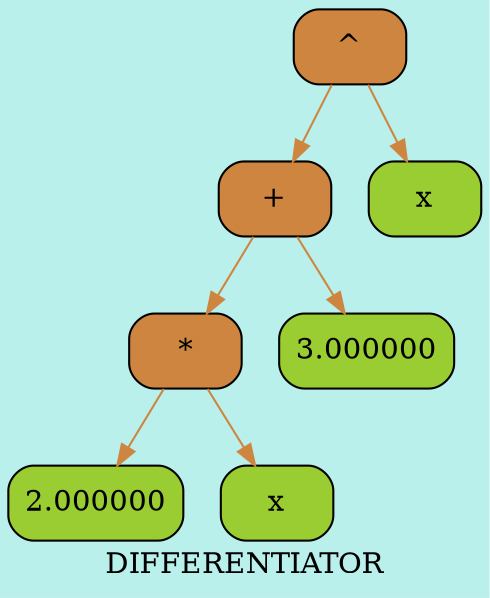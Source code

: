 digraph DIFFERENTIATOR{
label = < DIFFERENTIATOR >;
bgcolor = "#BAF0EC";
node [shape = record ];
edge [style = filled ];
 0 [shape = Mrecord, style = filled, fillcolor = Peru, label = "^" ];
 1 [shape = Mrecord, style = filled, fillcolor = Peru, label = "+" ];
 2 [shape = Mrecord, style = filled, fillcolor = Peru, label = "*" ];
 3 [shape = Mrecord, style = filled, fillcolor = YellowGreen, label = "2.000000" ];
 4 [shape = Mrecord, style = filled, fillcolor = YellowGreen, label = "x" ];
 5 [shape = Mrecord, style = filled, fillcolor = YellowGreen, label = "3.000000" ];
 6 [shape = Mrecord, style = filled, fillcolor = YellowGreen, label = "x" ];
0 -> 1[ color = Peru ];
1 -> 2[ color = Peru ];
2 -> 3[ color = Peru ];
2 -> 4[ color = Peru ];
1 -> 5[ color = Peru ];
0 -> 6[ color = Peru ];
}